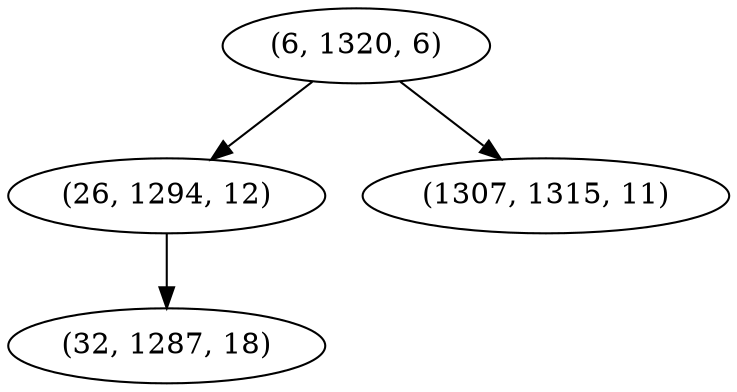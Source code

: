 digraph tree {
    "(6, 1320, 6)";
    "(26, 1294, 12)";
    "(32, 1287, 18)";
    "(1307, 1315, 11)";
    "(6, 1320, 6)" -> "(26, 1294, 12)";
    "(6, 1320, 6)" -> "(1307, 1315, 11)";
    "(26, 1294, 12)" -> "(32, 1287, 18)";
}
